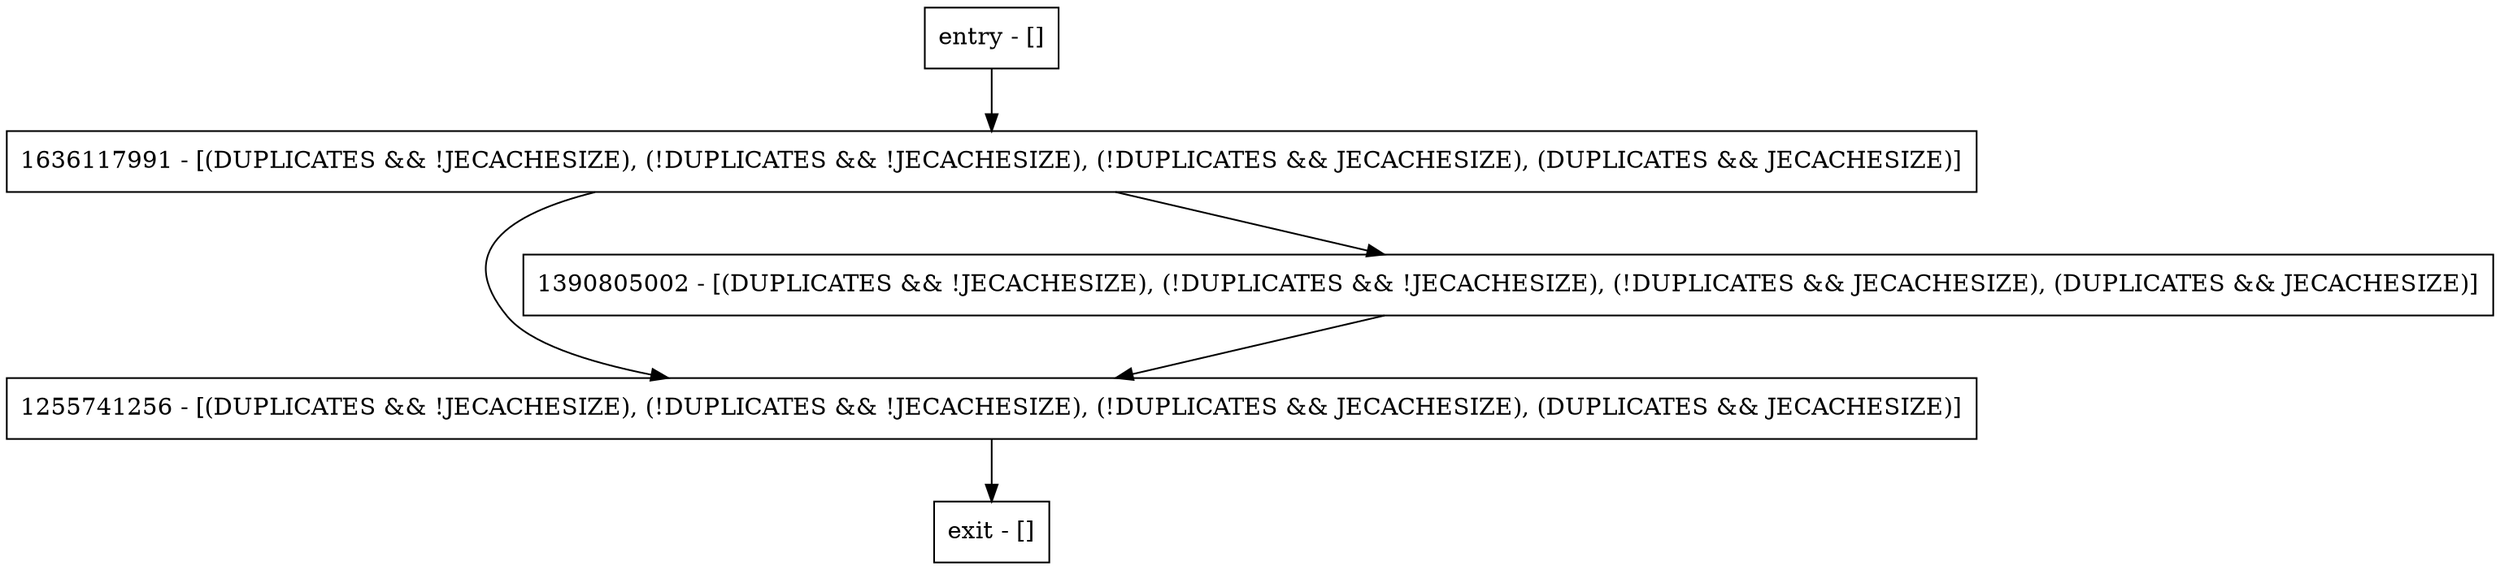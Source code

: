 digraph <init> {
node [shape=record];
entry [label="entry - []"];
exit [label="exit - []"];
1255741256 [label="1255741256 - [(DUPLICATES && !JECACHESIZE), (!DUPLICATES && !JECACHESIZE), (!DUPLICATES && JECACHESIZE), (DUPLICATES && JECACHESIZE)]"];
1390805002 [label="1390805002 - [(DUPLICATES && !JECACHESIZE), (!DUPLICATES && !JECACHESIZE), (!DUPLICATES && JECACHESIZE), (DUPLICATES && JECACHESIZE)]"];
1636117991 [label="1636117991 - [(DUPLICATES && !JECACHESIZE), (!DUPLICATES && !JECACHESIZE), (!DUPLICATES && JECACHESIZE), (DUPLICATES && JECACHESIZE)]"];
entry;
exit;
entry -> 1636117991;
1255741256 -> exit;
1390805002 -> 1255741256;
1636117991 -> 1255741256;
1636117991 -> 1390805002;
}
